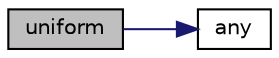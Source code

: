 digraph "uniform"
{
  bgcolor="transparent";
  edge [fontname="Helvetica",fontsize="10",labelfontname="Helvetica",labelfontsize="10"];
  node [fontname="Helvetica",fontsize="10",shape=record];
  rankdir="LR";
  Node1 [label="uniform",height=0.2,width=0.4,color="black", fillcolor="grey75", style="filled" fontcolor="black"];
  Node1 -> Node2 [color="midnightblue",fontsize="10",style="solid",fontname="Helvetica"];
  Node2 [label="any",height=0.2,width=0.4,color="black",URL="$classFoam_1_1bitSet.html#a8be230fdd50e0ce842dd3b0a3012821b",tooltip="True if any bits in this bitset are set. "];
}
